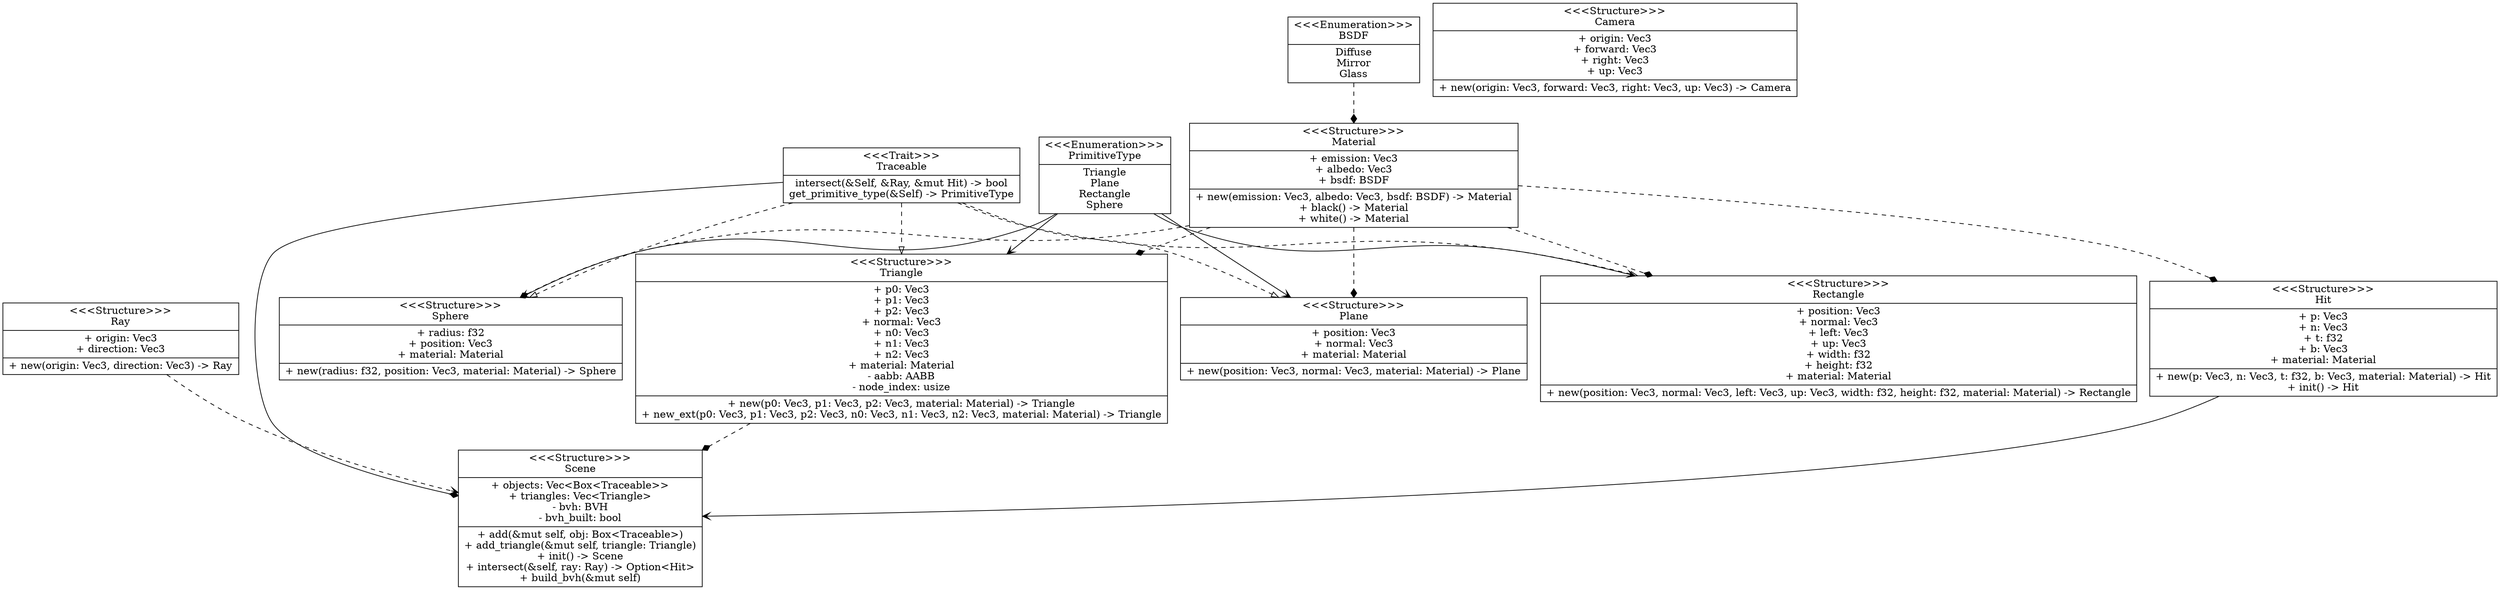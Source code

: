 digraph ml {
    ndBSDF[label="{&lt;&lt;&lt;Enumeration&gt;&gt;&gt;\nBSDF|Diffuse\nMirror\nGlass}"][shape="record"];
    ndCamera[label="{&lt;&lt;&lt;Structure&gt;&gt;&gt;\nCamera|+ origin: Vec3\n+ forward: Vec3\n+ right: Vec3\n+ up: Vec3|+ new(origin: Vec3, forward: Vec3, right: Vec3, up: Vec3) -&gt; Camera}"][shape="record"];
    ndHit[label="{&lt;&lt;&lt;Structure&gt;&gt;&gt;\nHit|+ p: Vec3\n+ n: Vec3\n+ t: f32\n+ b: Vec3\n+ material: Material|+ new(p: Vec3, n: Vec3, t: f32, b: Vec3, material: Material) -&gt; Hit\n+ init() -&gt; Hit}"][shape="record"];
    ndPrimitiveType[label="{&lt;&lt;&lt;Enumeration&gt;&gt;&gt;\nPrimitiveType|Triangle\nPlane\nRectangle\nSphere}"][shape="record"];
    ndTraceable[label="{&lt;&lt;&lt;Trait&gt;&gt;&gt;\nTraceable|intersect(&amp;Self, &amp;Ray, &amp;mut Hit) -&gt; bool\nget_primitive_type(&amp;Self) -&gt; PrimitiveType}"][shape="record"];
    ndMaterial[label="{&lt;&lt;&lt;Structure&gt;&gt;&gt;\nMaterial|+ emission: Vec3\n+ albedo: Vec3\n+ bsdf: BSDF|+ new(emission: Vec3, albedo: Vec3, bsdf: BSDF) -&gt; Material\n+ black() -&gt; Material\n+ white() -&gt; Material}"][shape="record"];
    ndPlane[label="{&lt;&lt;&lt;Structure&gt;&gt;&gt;\nPlane|+ position: Vec3\n+ normal: Vec3\n+ material: Material|+ new(position: Vec3, normal: Vec3, material: Material) -&gt; Plane}"][shape="record"];
    ndRay[label="{&lt;&lt;&lt;Structure&gt;&gt;&gt;\nRay|+ origin: Vec3\n+ direction: Vec3|+ new(origin: Vec3, direction: Vec3) -&gt; Ray}"][shape="record"];
    ndRectangle[label="{&lt;&lt;&lt;Structure&gt;&gt;&gt;\nRectangle|+ position: Vec3\n+ normal: Vec3\n+ left: Vec3\n+ up: Vec3\n+ width: f32\n+ height: f32\n+ material: Material|+ new(position: Vec3, normal: Vec3, left: Vec3, up: Vec3, width: f32, height: f32, material: Material) -&gt; Rectangle}"][shape="record"];
    ndScene[label="{&lt;&lt;&lt;Structure&gt;&gt;&gt;\nScene|+ objects: Vec&lt;Box&lt;Traceable&gt;&gt;\n+ triangles: Vec&lt;Triangle&gt;\n- bvh: BVH\n- bvh_built: bool|+ add(&amp;mut self, obj: Box&lt;Traceable&gt;)\n+ add_triangle(&amp;mut self, triangle: Triangle)\n+ init() -&gt; Scene\n+ intersect(&amp;self, ray: Ray) -&gt; Option&lt;Hit&gt;\n+ build_bvh(&amp;mut self)}"][shape="record"];
    ndSphere[label="{&lt;&lt;&lt;Structure&gt;&gt;&gt;\nSphere|+ radius: f32\n+ position: Vec3\n+ material: Material|+ new(radius: f32, position: Vec3, material: Material) -&gt; Sphere}"][shape="record"];
    ndTriangle[label="{&lt;&lt;&lt;Structure&gt;&gt;&gt;\nTriangle|+ p0: Vec3\n+ p1: Vec3\n+ p2: Vec3\n+ normal: Vec3\n+ n0: Vec3\n+ n1: Vec3\n+ n2: Vec3\n+ material: Material\n- aabb: AABB\n- node_index: usize|+ new(p0: Vec3, p1: Vec3, p2: Vec3, material: Material) -&gt; Triangle\n+ new_ext(p0: Vec3, p1: Vec3, p2: Vec3, n0: Vec3, n1: Vec3, n2: Vec3, material: Material) -&gt; Triangle}"][shape="record"];
    ndBSDF -> ndMaterial[label=""][style="dashed"][arrowhead="diamond"];
    ndHit -> ndScene[label=""][arrowhead="vee"];
    ndPrimitiveType -> ndPlane[label=""][arrowhead="vee"];
    ndPrimitiveType -> ndRectangle[label=""][arrowhead="vee"];
    ndPrimitiveType -> ndSphere[label=""][arrowhead="vee"];
    ndPrimitiveType -> ndTriangle[label=""][arrowhead="vee"];
    ndTraceable -> ndPlane[label=""][style="dashed"][arrowhead="onormal"];
    ndTraceable -> ndRectangle[label=""][style="dashed"][arrowhead="onormal"];
    ndTraceable -> ndScene[label=""][arrowhead="diamond"];
    ndTraceable -> ndSphere[label=""][style="dashed"][arrowhead="onormal"];
    ndTraceable -> ndTriangle[label=""][style="dashed"][arrowhead="onormal"];
    ndMaterial -> ndHit[label=""][style="dashed"][arrowhead="diamond"];
    ndMaterial -> ndPlane[label=""][style="dashed"][arrowhead="diamond"];
    ndMaterial -> ndRectangle[label=""][style="dashed"][arrowhead="diamond"];
    ndMaterial -> ndSphere[label=""][style="dashed"][arrowhead="diamond"];
    ndMaterial -> ndTriangle[label=""][style="dashed"][arrowhead="diamond"];
    ndRay -> ndScene[label=""][style="dashed"][arrowhead="vee"];
    ndTriangle -> ndScene[label=""][style="dashed"][arrowhead="diamond"];
}
